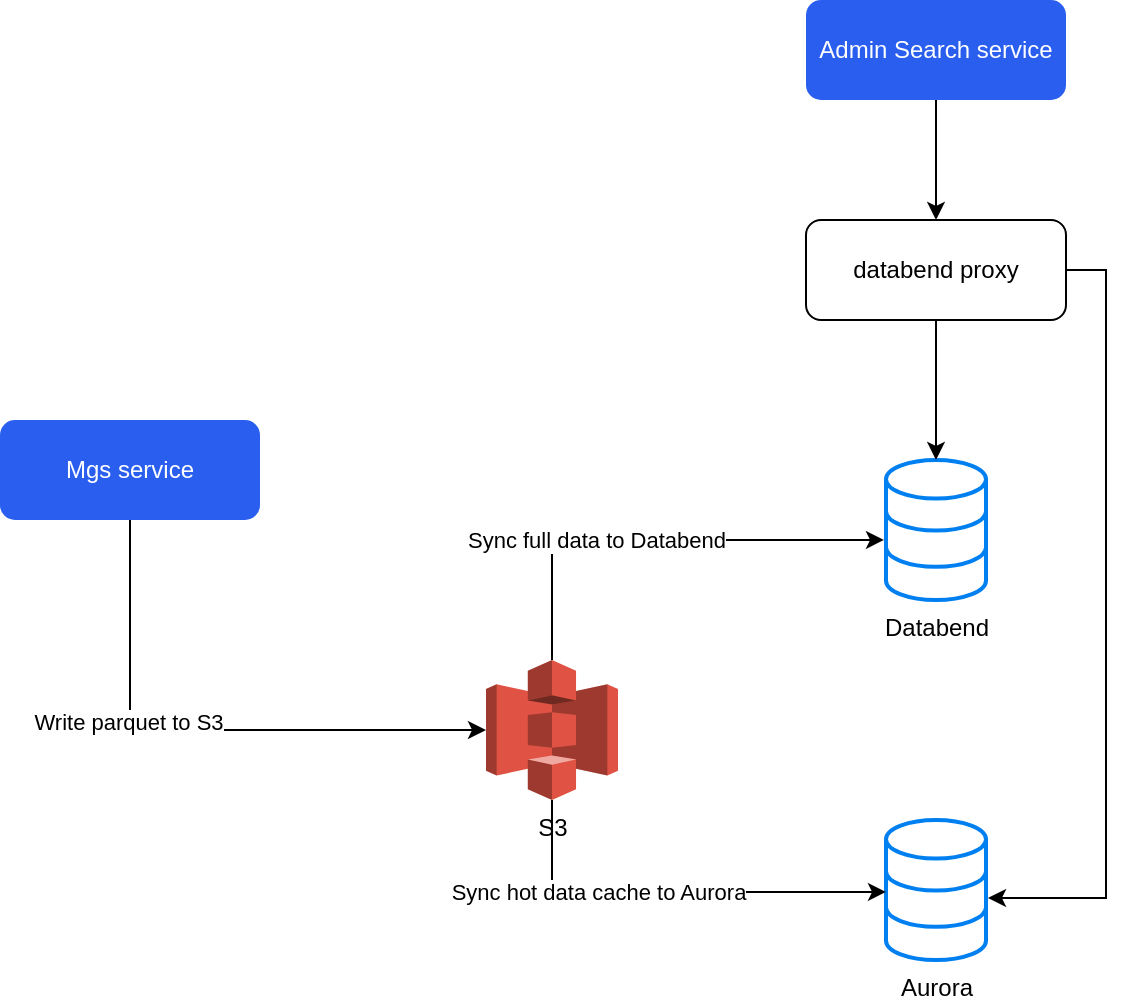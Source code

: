 <mxfile version="26.2.9">
  <diagram name="第 1 页" id="wE9Yomr52eOOLZysqePJ">
    <mxGraphModel dx="1236" dy="756" grid="1" gridSize="10" guides="1" tooltips="1" connect="1" arrows="1" fold="1" page="1" pageScale="1" pageWidth="1654" pageHeight="1169" math="0" shadow="0">
      <root>
        <mxCell id="0" />
        <mxCell id="1" parent="0" />
        <mxCell id="VI-WyuSu2JnCiDjkK7D3-1" value="Mgs service" style="rounded=1;whiteSpace=wrap;html=1;fillColor=#295EEF;fontColor=#ffffff;strokeColor=none;" vertex="1" parent="1">
          <mxGeometry x="370" y="420" width="130" height="50" as="geometry" />
        </mxCell>
        <mxCell id="VI-WyuSu2JnCiDjkK7D3-2" value="Databend" style="html=1;verticalLabelPosition=bottom;align=center;labelBackgroundColor=#ffffff;verticalAlign=top;strokeWidth=2;strokeColor=#0080F0;shadow=0;dashed=0;shape=mxgraph.ios7.icons.data;" vertex="1" parent="1">
          <mxGeometry x="813" y="440" width="50" height="70" as="geometry" />
        </mxCell>
        <mxCell id="VI-WyuSu2JnCiDjkK7D3-3" value="Aurora" style="html=1;verticalLabelPosition=bottom;align=center;labelBackgroundColor=#ffffff;verticalAlign=top;strokeWidth=2;strokeColor=#0080F0;shadow=0;dashed=0;shape=mxgraph.ios7.icons.data;" vertex="1" parent="1">
          <mxGeometry x="813" y="620" width="50" height="70" as="geometry" />
        </mxCell>
        <mxCell id="VI-WyuSu2JnCiDjkK7D3-6" value="S3" style="outlineConnect=0;dashed=0;verticalLabelPosition=bottom;verticalAlign=top;align=center;html=1;shape=mxgraph.aws3.s3;fillColor=#E05243;gradientColor=none;" vertex="1" parent="1">
          <mxGeometry x="613" y="540" width="66" height="70" as="geometry" />
        </mxCell>
        <mxCell id="VI-WyuSu2JnCiDjkK7D3-7" style="edgeStyle=orthogonalEdgeStyle;rounded=0;orthogonalLoop=1;jettySize=auto;html=1;exitX=0.5;exitY=1;exitDx=0;exitDy=0;entryX=0;entryY=0.5;entryDx=0;entryDy=0;entryPerimeter=0;" edge="1" parent="1" source="VI-WyuSu2JnCiDjkK7D3-1" target="VI-WyuSu2JnCiDjkK7D3-6">
          <mxGeometry relative="1" as="geometry" />
        </mxCell>
        <mxCell id="VI-WyuSu2JnCiDjkK7D3-11" value="Write parquet to S3" style="edgeLabel;html=1;align=center;verticalAlign=middle;resizable=0;points=[];" vertex="1" connectable="0" parent="VI-WyuSu2JnCiDjkK7D3-7">
          <mxGeometry x="-0.291" y="-1" relative="1" as="geometry">
            <mxPoint as="offset" />
          </mxGeometry>
        </mxCell>
        <mxCell id="VI-WyuSu2JnCiDjkK7D3-12" style="edgeStyle=orthogonalEdgeStyle;rounded=0;orthogonalLoop=1;jettySize=auto;html=1;exitX=0.5;exitY=0;exitDx=0;exitDy=0;exitPerimeter=0;entryX=-0.02;entryY=0.571;entryDx=0;entryDy=0;entryPerimeter=0;" edge="1" parent="1" source="VI-WyuSu2JnCiDjkK7D3-6" target="VI-WyuSu2JnCiDjkK7D3-2">
          <mxGeometry relative="1" as="geometry" />
        </mxCell>
        <mxCell id="VI-WyuSu2JnCiDjkK7D3-14" value="Sync full data to Databend" style="edgeLabel;html=1;align=center;verticalAlign=middle;resizable=0;points=[];" vertex="1" connectable="0" parent="VI-WyuSu2JnCiDjkK7D3-12">
          <mxGeometry x="-0.274" relative="1" as="geometry">
            <mxPoint as="offset" />
          </mxGeometry>
        </mxCell>
        <mxCell id="VI-WyuSu2JnCiDjkK7D3-13" style="edgeStyle=orthogonalEdgeStyle;rounded=0;orthogonalLoop=1;jettySize=auto;html=1;exitX=0.5;exitY=1;exitDx=0;exitDy=0;exitPerimeter=0;entryX=0;entryY=0.514;entryDx=0;entryDy=0;entryPerimeter=0;" edge="1" parent="1" source="VI-WyuSu2JnCiDjkK7D3-6" target="VI-WyuSu2JnCiDjkK7D3-3">
          <mxGeometry relative="1" as="geometry" />
        </mxCell>
        <mxCell id="VI-WyuSu2JnCiDjkK7D3-15" value="Sync hot data cache to Aurora" style="edgeLabel;html=1;align=center;verticalAlign=middle;resizable=0;points=[];" vertex="1" connectable="0" parent="VI-WyuSu2JnCiDjkK7D3-13">
          <mxGeometry x="-0.352" relative="1" as="geometry">
            <mxPoint as="offset" />
          </mxGeometry>
        </mxCell>
        <mxCell id="VI-WyuSu2JnCiDjkK7D3-18" style="edgeStyle=orthogonalEdgeStyle;rounded=0;orthogonalLoop=1;jettySize=auto;html=1;exitX=0.5;exitY=1;exitDx=0;exitDy=0;" edge="1" parent="1" source="VI-WyuSu2JnCiDjkK7D3-16" target="VI-WyuSu2JnCiDjkK7D3-17">
          <mxGeometry relative="1" as="geometry" />
        </mxCell>
        <mxCell id="VI-WyuSu2JnCiDjkK7D3-16" value="Admin Search service" style="rounded=1;whiteSpace=wrap;html=1;fillColor=#295EEF;fontColor=#ffffff;strokeColor=none;" vertex="1" parent="1">
          <mxGeometry x="773" y="210" width="130" height="50" as="geometry" />
        </mxCell>
        <mxCell id="VI-WyuSu2JnCiDjkK7D3-22" value="" style="edgeStyle=orthogonalEdgeStyle;rounded=0;orthogonalLoop=1;jettySize=auto;html=1;" edge="1" parent="1" source="VI-WyuSu2JnCiDjkK7D3-17" target="VI-WyuSu2JnCiDjkK7D3-2">
          <mxGeometry relative="1" as="geometry" />
        </mxCell>
        <mxCell id="VI-WyuSu2JnCiDjkK7D3-17" value="databend proxy" style="rounded=1;whiteSpace=wrap;html=1;fillColor=#FFFFFF;fontColor=#000000;strokeColor=default;" vertex="1" parent="1">
          <mxGeometry x="773" y="320" width="130" height="50" as="geometry" />
        </mxCell>
        <mxCell id="VI-WyuSu2JnCiDjkK7D3-20" style="edgeStyle=orthogonalEdgeStyle;rounded=0;orthogonalLoop=1;jettySize=auto;html=1;exitX=1;exitY=0.5;exitDx=0;exitDy=0;entryX=1.02;entryY=0.557;entryDx=0;entryDy=0;entryPerimeter=0;" edge="1" parent="1" source="VI-WyuSu2JnCiDjkK7D3-17" target="VI-WyuSu2JnCiDjkK7D3-3">
          <mxGeometry relative="1" as="geometry" />
        </mxCell>
      </root>
    </mxGraphModel>
  </diagram>
</mxfile>
